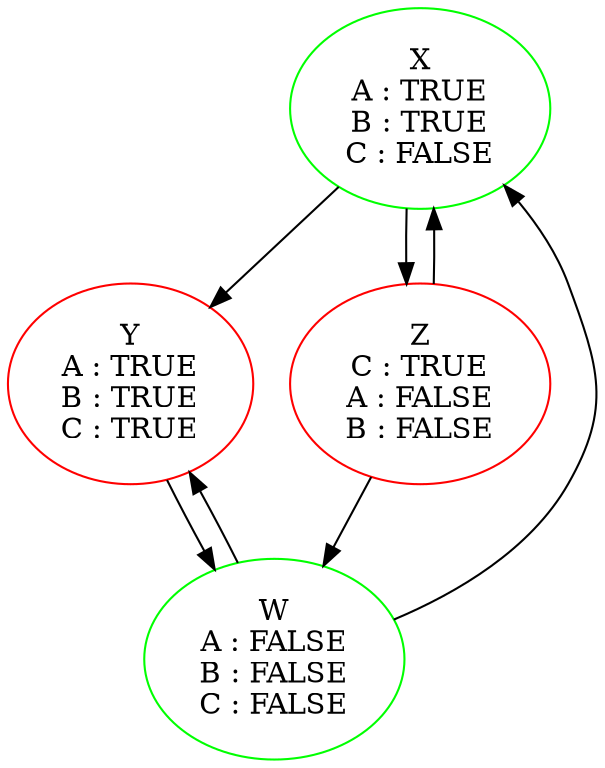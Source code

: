 digraph "Graph" {
	graph [bb="0,0,492.15,128.14"];
	node [color=black,
		label=LABEL
	];
	X	 [color=green,
		height=1.3356,
		label="X
A : TRUE
B : TRUE
C : FALSE
",
		pos="55.154,48.083",
		width=1.5321];
	Y	 [color=red,
		height=1.3356,
		label="Y
A : TRUE
B : TRUE
C : TRUE
",
		pos="310.15,48.083",
		width=1.4339];
	X -> Y	 [pos="e,141.23,216.68 196.62,275.25 181.59,259.36 163.94,240.69 148.27,224.13;e,279.08,87.009 87.842,87.038 99.335,97.943 113.16,108.39 \
128.15,114.17 174.6,132.07 193.9,132.55 240.15,114.17 251.56,109.63 262.18,102.26 271.53,94.056"];
	Z	 [color=red,
		height=1.3356,
		label="Z
C : TRUE
A : FALSE
B : FALSE
",
		pos="184.15,48.083",
		width=1.5556];
	X -> Z	 [pos="e,225.26,228.08 225.25,264.33 225.03,255.84 224.97,246.92 225.07,238.2;e,141.93,16.322 96.979,16.478 108.68,11.876 120.39,10.838 \
132.1,13.363"];
	W	 [color=green,
		height=1.3356,
		label="W
A : FALSE
B : FALSE
C : FALSE
",
		pos="436.15,48.083",
		width=1.5556];
	Y -> W	 [pos="e,142.29,90.96 121.99,134.02 126.8,123.09 132.26,111.36 137.72,100.18;e,394.1,16.006 350.02,16.883 361.5,12.058 372.98,10.824 384.46,\
13.181"];
	Z -> X	 [pos="e,96.979,79.689 141.93,79.845 130.22,84.365 118.52,85.322 106.81,82.716;s,238.3,264.33 238.48,254.2 238.58,245.48 238.51,236.56 \
238.29,228.08"];
	Z -> W	 [pos="e,190.08,92.783 210.44,135.5 205.31,124.74 199.78,113.13 194.47,101.99;e,402.93,87.047 217.38,87.047 229.03,97.952 243.03,108.4 \
258.15,114.17 301.34,130.64 318.97,130.64 362.15,114.17 374.09,109.61 385.32,102.15 395.26,93.847"];
	W -> X	 [pos="e,87.842,87.038 402.93,87.047 391.28,97.952 377.28,108.4 362.15,114.17 313.57,132.7 176.68,132.87 128.15,114.17 116.32,109.61 105.22,\
102.14 95.415,93.838;s,268.13,276.25 274.51,268.2 283.61,256.17 291.93,242.52 296.77,228.33 310.58,187.89 317.07,169.78 296.77,132.17 \
280.49,101.98 248.11,80.867 220,67.346"];
	W -> Y	 [pos="e,350.02,79.284 394.1,80.161 382.62,84.529 371.14,85.306 359.66,82.492;s,132.72,138.43 137.2,129.43 142.81,118 148.44,105.93 153.4,\
94.68"];
}
